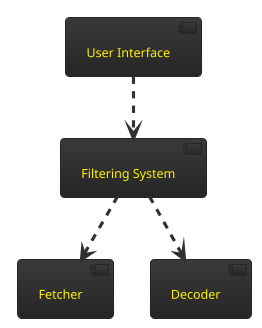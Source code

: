 @startuml

'Created with https://plantuml-editor.kkeisuke.dev/

!theme black-knight

[User Interface]..>[Filtering System]
[Filtering System]..>[Fetcher]
[Filtering System]..>[Decoder]

@enduml
